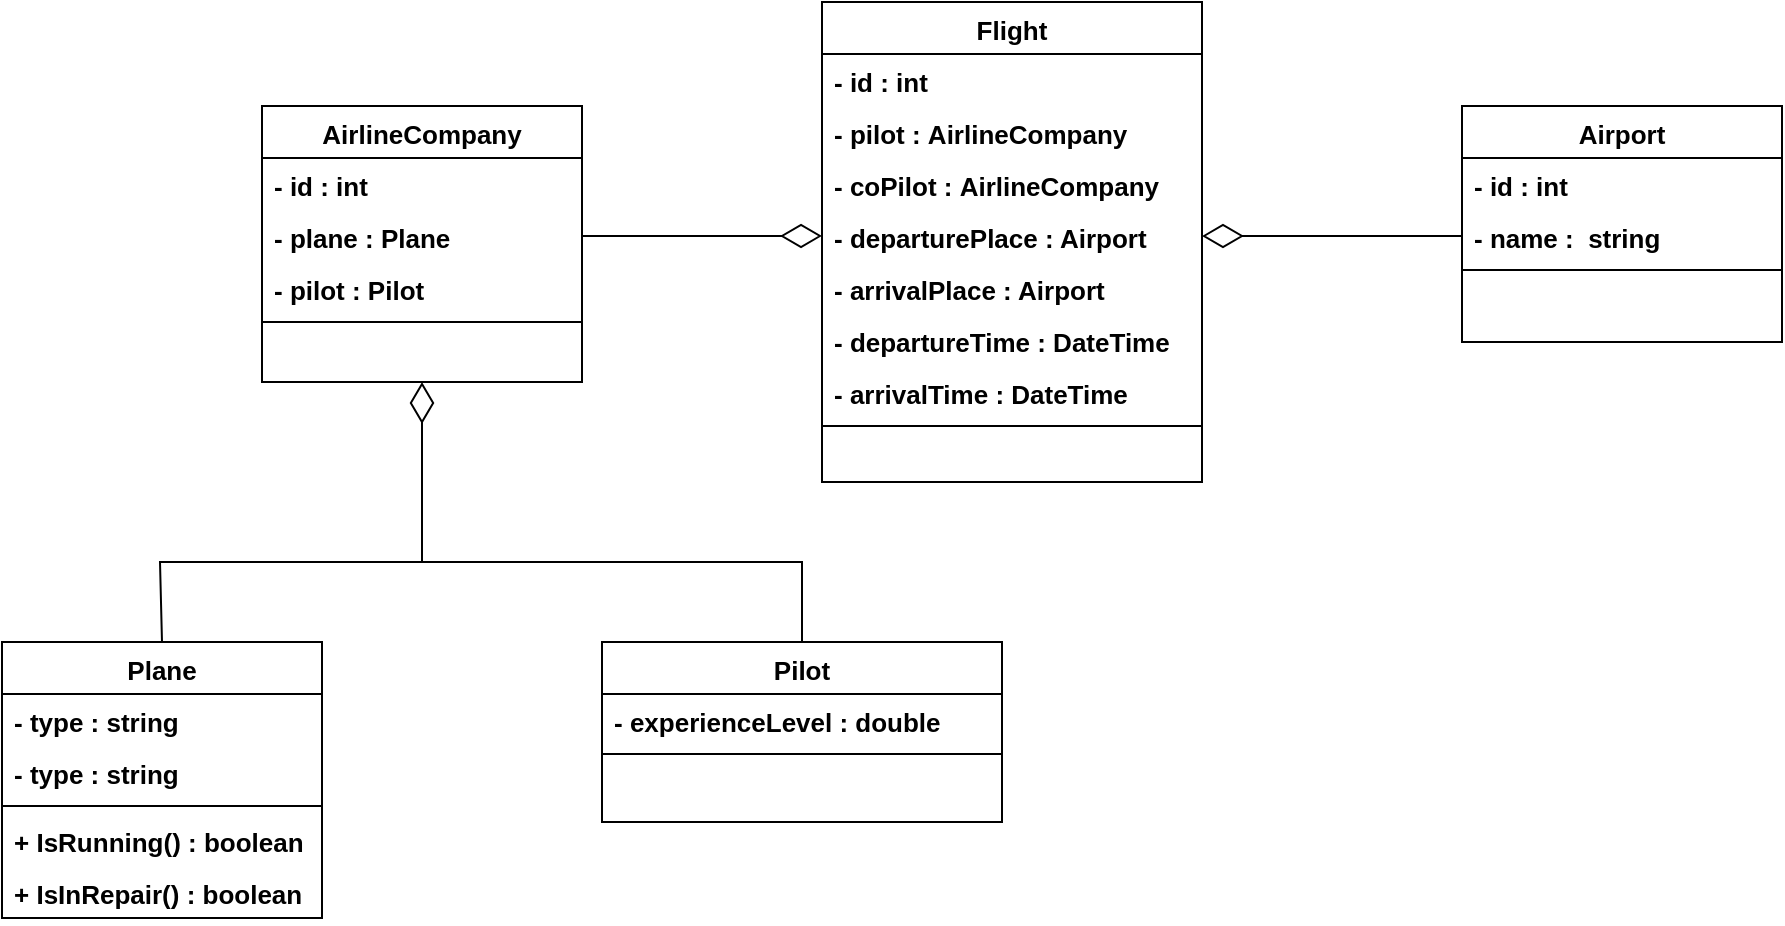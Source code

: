 <mxfile version="14.9.8" type="device"><diagram id="C5RBs43oDa-KdzZeNtuy" name="Page-1"><mxGraphModel dx="2249" dy="1963" grid="1" gridSize="10" guides="1" tooltips="1" connect="1" arrows="1" fold="1" page="1" pageScale="1" pageWidth="827" pageHeight="1169" math="0" shadow="0"><root><mxCell id="WIyWlLk6GJQsqaUBKTNV-0"/><mxCell id="WIyWlLk6GJQsqaUBKTNV-1" parent="WIyWlLk6GJQsqaUBKTNV-0"/><mxCell id="zkfFHV4jXpPFQw0GAbJ--0" value="AirlineCompany" style="swimlane;fontStyle=1;align=center;verticalAlign=top;childLayout=stackLayout;horizontal=1;startSize=26;horizontalStack=0;resizeParent=1;resizeLast=0;collapsible=1;marginBottom=0;rounded=0;shadow=0;strokeWidth=1;fontSize=13;" parent="WIyWlLk6GJQsqaUBKTNV-1" vertex="1"><mxGeometry x="60" y="-68" width="160" height="138" as="geometry"><mxRectangle x="230" y="140" width="160" height="26" as="alternateBounds"/></mxGeometry></mxCell><mxCell id="kTgsvWEV-NxoGNOYSPh5-21" value="- id : int" style="text;align=left;verticalAlign=top;spacingLeft=4;spacingRight=4;overflow=hidden;rotatable=0;points=[[0,0.5],[1,0.5]];portConstraint=eastwest;fontSize=13;fontStyle=1" vertex="1" parent="zkfFHV4jXpPFQw0GAbJ--0"><mxGeometry y="26" width="160" height="26" as="geometry"/></mxCell><mxCell id="kTgsvWEV-NxoGNOYSPh5-23" value="- plane : Plane" style="text;align=left;verticalAlign=top;spacingLeft=4;spacingRight=4;overflow=hidden;rotatable=0;points=[[0,0.5],[1,0.5]];portConstraint=eastwest;fontSize=13;fontStyle=1" vertex="1" parent="zkfFHV4jXpPFQw0GAbJ--0"><mxGeometry y="52" width="160" height="26" as="geometry"/></mxCell><mxCell id="kTgsvWEV-NxoGNOYSPh5-36" value="- pilot : Pilot" style="text;align=left;verticalAlign=top;spacingLeft=4;spacingRight=4;overflow=hidden;rotatable=0;points=[[0,0.5],[1,0.5]];portConstraint=eastwest;fontSize=13;fontStyle=1" vertex="1" parent="zkfFHV4jXpPFQw0GAbJ--0"><mxGeometry y="78" width="160" height="26" as="geometry"/></mxCell><mxCell id="zkfFHV4jXpPFQw0GAbJ--4" value="" style="line;html=1;strokeWidth=1;align=left;verticalAlign=middle;spacingTop=-1;spacingLeft=3;spacingRight=3;rotatable=0;labelPosition=right;points=[];portConstraint=eastwest;fontSize=13;fontStyle=1" parent="zkfFHV4jXpPFQw0GAbJ--0" vertex="1"><mxGeometry y="104" width="160" height="8" as="geometry"/></mxCell><mxCell id="kTgsvWEV-NxoGNOYSPh5-0" value="Airport" style="swimlane;fontStyle=1;align=center;verticalAlign=top;childLayout=stackLayout;horizontal=1;startSize=26;horizontalStack=0;resizeParent=1;resizeLast=0;collapsible=1;marginBottom=0;rounded=0;shadow=0;strokeWidth=1;fontSize=13;" vertex="1" parent="WIyWlLk6GJQsqaUBKTNV-1"><mxGeometry x="660" y="-68" width="160" height="118" as="geometry"><mxRectangle x="230" y="140" width="160" height="26" as="alternateBounds"/></mxGeometry></mxCell><mxCell id="kTgsvWEV-NxoGNOYSPh5-1" value="- id : int" style="text;align=left;verticalAlign=top;spacingLeft=4;spacingRight=4;overflow=hidden;rotatable=0;points=[[0,0.5],[1,0.5]];portConstraint=eastwest;fontSize=13;fontStyle=1" vertex="1" parent="kTgsvWEV-NxoGNOYSPh5-0"><mxGeometry y="26" width="160" height="26" as="geometry"/></mxCell><mxCell id="kTgsvWEV-NxoGNOYSPh5-2" value="- name :  string" style="text;align=left;verticalAlign=top;spacingLeft=4;spacingRight=4;overflow=hidden;rotatable=0;points=[[0,0.5],[1,0.5]];portConstraint=eastwest;rounded=0;shadow=0;html=0;fontSize=13;fontStyle=1" vertex="1" parent="kTgsvWEV-NxoGNOYSPh5-0"><mxGeometry y="52" width="160" height="26" as="geometry"/></mxCell><mxCell id="kTgsvWEV-NxoGNOYSPh5-4" value="" style="line;html=1;strokeWidth=1;align=left;verticalAlign=middle;spacingTop=-1;spacingLeft=3;spacingRight=3;rotatable=0;labelPosition=right;points=[];portConstraint=eastwest;fontSize=13;fontStyle=1" vertex="1" parent="kTgsvWEV-NxoGNOYSPh5-0"><mxGeometry y="78" width="160" height="8" as="geometry"/></mxCell><mxCell id="kTgsvWEV-NxoGNOYSPh5-6" value="Flight" style="swimlane;fontStyle=1;align=center;verticalAlign=top;childLayout=stackLayout;horizontal=1;startSize=26;horizontalStack=0;resizeParent=1;resizeLast=0;collapsible=1;marginBottom=0;rounded=0;shadow=0;strokeWidth=1;fontSize=13;" vertex="1" parent="WIyWlLk6GJQsqaUBKTNV-1"><mxGeometry x="340" y="-120" width="190" height="240" as="geometry"><mxRectangle x="230" y="140" width="160" height="26" as="alternateBounds"/></mxGeometry></mxCell><mxCell id="kTgsvWEV-NxoGNOYSPh5-7" value="- id : int" style="text;align=left;verticalAlign=top;spacingLeft=4;spacingRight=4;overflow=hidden;rotatable=0;points=[[0,0.5],[1,0.5]];portConstraint=eastwest;fontSize=13;fontStyle=1" vertex="1" parent="kTgsvWEV-NxoGNOYSPh5-6"><mxGeometry y="26" width="190" height="26" as="geometry"/></mxCell><mxCell id="kTgsvWEV-NxoGNOYSPh5-8" value="- pilot : AirlineCompany" style="text;align=left;verticalAlign=top;spacingLeft=4;spacingRight=4;overflow=hidden;rotatable=0;points=[[0,0.5],[1,0.5]];portConstraint=eastwest;rounded=0;shadow=0;html=0;fontSize=13;fontStyle=1" vertex="1" parent="kTgsvWEV-NxoGNOYSPh5-6"><mxGeometry y="52" width="190" height="26" as="geometry"/></mxCell><mxCell id="kTgsvWEV-NxoGNOYSPh5-9" value="- coPilot : AirlineCompany" style="text;align=left;verticalAlign=top;spacingLeft=4;spacingRight=4;overflow=hidden;rotatable=0;points=[[0,0.5],[1,0.5]];portConstraint=eastwest;rounded=0;shadow=0;html=0;fontSize=13;fontStyle=1" vertex="1" parent="kTgsvWEV-NxoGNOYSPh5-6"><mxGeometry y="78" width="190" height="26" as="geometry"/></mxCell><mxCell id="kTgsvWEV-NxoGNOYSPh5-24" value="- departurePlace : Airport" style="text;align=left;verticalAlign=top;spacingLeft=4;spacingRight=4;overflow=hidden;rotatable=0;points=[[0,0.5],[1,0.5]];portConstraint=eastwest;rounded=0;shadow=0;html=0;fontSize=13;fontStyle=1" vertex="1" parent="kTgsvWEV-NxoGNOYSPh5-6"><mxGeometry y="104" width="190" height="26" as="geometry"/></mxCell><mxCell id="kTgsvWEV-NxoGNOYSPh5-25" value="- arrivalPlace : Airport" style="text;align=left;verticalAlign=top;spacingLeft=4;spacingRight=4;overflow=hidden;rotatable=0;points=[[0,0.5],[1,0.5]];portConstraint=eastwest;rounded=0;shadow=0;html=0;fontSize=13;fontStyle=1" vertex="1" parent="kTgsvWEV-NxoGNOYSPh5-6"><mxGeometry y="130" width="190" height="26" as="geometry"/></mxCell><mxCell id="kTgsvWEV-NxoGNOYSPh5-26" value="- departureTime : DateTime" style="text;align=left;verticalAlign=top;spacingLeft=4;spacingRight=4;overflow=hidden;rotatable=0;points=[[0,0.5],[1,0.5]];portConstraint=eastwest;rounded=0;shadow=0;html=0;fontSize=13;fontStyle=1" vertex="1" parent="kTgsvWEV-NxoGNOYSPh5-6"><mxGeometry y="156" width="190" height="26" as="geometry"/></mxCell><mxCell id="kTgsvWEV-NxoGNOYSPh5-27" value="- arrivalTime : DateTime" style="text;align=left;verticalAlign=top;spacingLeft=4;spacingRight=4;overflow=hidden;rotatable=0;points=[[0,0.5],[1,0.5]];portConstraint=eastwest;rounded=0;shadow=0;html=0;fontSize=13;fontStyle=1" vertex="1" parent="kTgsvWEV-NxoGNOYSPh5-6"><mxGeometry y="182" width="190" height="26" as="geometry"/></mxCell><mxCell id="kTgsvWEV-NxoGNOYSPh5-10" value="" style="line;html=1;strokeWidth=1;align=left;verticalAlign=middle;spacingTop=-1;spacingLeft=3;spacingRight=3;rotatable=0;labelPosition=right;points=[];portConstraint=eastwest;fontSize=13;fontStyle=1" vertex="1" parent="kTgsvWEV-NxoGNOYSPh5-6"><mxGeometry y="208" width="190" height="8" as="geometry"/></mxCell><mxCell id="kTgsvWEV-NxoGNOYSPh5-12" value="Plane" style="swimlane;fontStyle=1;align=center;verticalAlign=top;childLayout=stackLayout;horizontal=1;startSize=26;horizontalStack=0;resizeParent=1;resizeLast=0;collapsible=1;marginBottom=0;rounded=0;shadow=0;strokeWidth=1;fontSize=13;" vertex="1" parent="WIyWlLk6GJQsqaUBKTNV-1"><mxGeometry x="-70" y="200" width="160" height="138" as="geometry"><mxRectangle x="230" y="140" width="160" height="26" as="alternateBounds"/></mxGeometry></mxCell><mxCell id="kTgsvWEV-NxoGNOYSPh5-13" value="- type : string" style="text;align=left;verticalAlign=top;spacingLeft=4;spacingRight=4;overflow=hidden;rotatable=0;points=[[0,0.5],[1,0.5]];portConstraint=eastwest;fontSize=13;fontStyle=1" vertex="1" parent="kTgsvWEV-NxoGNOYSPh5-12"><mxGeometry y="26" width="160" height="26" as="geometry"/></mxCell><mxCell id="kTgsvWEV-NxoGNOYSPh5-39" value="- type : string" style="text;align=left;verticalAlign=top;spacingLeft=4;spacingRight=4;overflow=hidden;rotatable=0;points=[[0,0.5],[1,0.5]];portConstraint=eastwest;fontSize=13;fontStyle=1" vertex="1" parent="kTgsvWEV-NxoGNOYSPh5-12"><mxGeometry y="52" width="160" height="26" as="geometry"/></mxCell><mxCell id="kTgsvWEV-NxoGNOYSPh5-16" value="" style="line;html=1;strokeWidth=1;align=left;verticalAlign=middle;spacingTop=-1;spacingLeft=3;spacingRight=3;rotatable=0;labelPosition=right;points=[];portConstraint=eastwest;fontSize=13;fontStyle=1" vertex="1" parent="kTgsvWEV-NxoGNOYSPh5-12"><mxGeometry y="78" width="160" height="8" as="geometry"/></mxCell><mxCell id="kTgsvWEV-NxoGNOYSPh5-22" value="+ IsRunning() : boolean" style="text;align=left;verticalAlign=top;spacingLeft=4;spacingRight=4;overflow=hidden;rotatable=0;points=[[0,0.5],[1,0.5]];portConstraint=eastwest;fontSize=13;fontStyle=1" vertex="1" parent="kTgsvWEV-NxoGNOYSPh5-12"><mxGeometry y="86" width="160" height="26" as="geometry"/></mxCell><mxCell id="kTgsvWEV-NxoGNOYSPh5-17" value="+ IsInRepair() : boolean" style="text;align=left;verticalAlign=top;spacingLeft=4;spacingRight=4;overflow=hidden;rotatable=0;points=[[0,0.5],[1,0.5]];portConstraint=eastwest;fontSize=13;fontStyle=1" vertex="1" parent="kTgsvWEV-NxoGNOYSPh5-12"><mxGeometry y="112" width="160" height="26" as="geometry"/></mxCell><mxCell id="kTgsvWEV-NxoGNOYSPh5-28" value="Pilot" style="swimlane;fontStyle=1;align=center;verticalAlign=top;childLayout=stackLayout;horizontal=1;startSize=26;horizontalStack=0;resizeParent=1;resizeLast=0;collapsible=1;marginBottom=0;rounded=0;shadow=0;strokeWidth=1;fontSize=13;" vertex="1" parent="WIyWlLk6GJQsqaUBKTNV-1"><mxGeometry x="230" y="200" width="200" height="90" as="geometry"><mxRectangle x="230" y="140" width="160" height="26" as="alternateBounds"/></mxGeometry></mxCell><mxCell id="kTgsvWEV-NxoGNOYSPh5-29" value="- experienceLevel : double" style="text;align=left;verticalAlign=top;spacingLeft=4;spacingRight=4;overflow=hidden;rotatable=0;points=[[0,0.5],[1,0.5]];portConstraint=eastwest;fontSize=13;fontStyle=1" vertex="1" parent="kTgsvWEV-NxoGNOYSPh5-28"><mxGeometry y="26" width="200" height="26" as="geometry"/></mxCell><mxCell id="kTgsvWEV-NxoGNOYSPh5-30" value="" style="line;html=1;strokeWidth=1;align=left;verticalAlign=middle;spacingTop=-1;spacingLeft=3;spacingRight=3;rotatable=0;labelPosition=right;points=[];portConstraint=eastwest;fontSize=13;fontStyle=1" vertex="1" parent="kTgsvWEV-NxoGNOYSPh5-28"><mxGeometry y="52" width="200" height="8" as="geometry"/></mxCell><mxCell id="kTgsvWEV-NxoGNOYSPh5-37" value="" style="endArrow=diamondThin;html=1;endFill=0;strokeWidth=1;endSize=18;entryX=0.5;entryY=1;entryDx=0;entryDy=0;fontSize=13;fontStyle=1" edge="1" parent="WIyWlLk6GJQsqaUBKTNV-1" target="zkfFHV4jXpPFQw0GAbJ--0"><mxGeometry width="50" height="50" relative="1" as="geometry"><mxPoint x="140" y="160" as="sourcePoint"/><mxPoint x="440" y="340" as="targetPoint"/></mxGeometry></mxCell><mxCell id="kTgsvWEV-NxoGNOYSPh5-38" value="" style="endArrow=none;html=1;endSize=18;strokeWidth=1;exitX=0.5;exitY=0;exitDx=0;exitDy=0;entryX=0.5;entryY=0;entryDx=0;entryDy=0;rounded=0;fontSize=13;fontStyle=1" edge="1" parent="WIyWlLk6GJQsqaUBKTNV-1" source="kTgsvWEV-NxoGNOYSPh5-12" target="kTgsvWEV-NxoGNOYSPh5-28"><mxGeometry width="50" height="50" relative="1" as="geometry"><mxPoint x="400" y="310" as="sourcePoint"/><mxPoint x="450" y="260" as="targetPoint"/><Array as="points"><mxPoint x="9" y="160"/><mxPoint x="150" y="160"/><mxPoint x="330" y="160"/></Array></mxGeometry></mxCell><mxCell id="kTgsvWEV-NxoGNOYSPh5-40" value="" style="endArrow=diamondThin;html=1;endSize=18;strokeWidth=1;exitX=1;exitY=0.5;exitDx=0;exitDy=0;entryX=0;entryY=0.5;entryDx=0;entryDy=0;rounded=0;endFill=0;fontSize=13;fontStyle=1" edge="1" parent="WIyWlLk6GJQsqaUBKTNV-1" source="kTgsvWEV-NxoGNOYSPh5-23" target="kTgsvWEV-NxoGNOYSPh5-24"><mxGeometry width="50" height="50" relative="1" as="geometry"><mxPoint x="390" y="90" as="sourcePoint"/><mxPoint x="440" y="40" as="targetPoint"/><Array as="points"><mxPoint x="280" y="-3"/></Array></mxGeometry></mxCell><mxCell id="kTgsvWEV-NxoGNOYSPh5-42" style="edgeStyle=orthogonalEdgeStyle;rounded=0;orthogonalLoop=1;jettySize=auto;html=1;exitX=0;exitY=0.5;exitDx=0;exitDy=0;entryX=1;entryY=0.5;entryDx=0;entryDy=0;endArrow=diamondThin;endFill=0;endSize=18;strokeWidth=1;fontSize=13;fontStyle=1" edge="1" parent="WIyWlLk6GJQsqaUBKTNV-1" source="kTgsvWEV-NxoGNOYSPh5-2" target="kTgsvWEV-NxoGNOYSPh5-24"><mxGeometry relative="1" as="geometry"/></mxCell></root></mxGraphModel></diagram></mxfile>